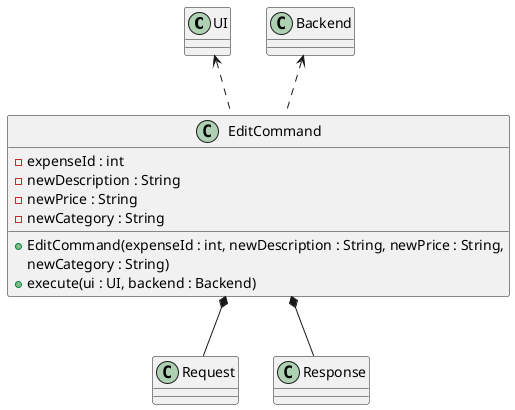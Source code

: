 @startuml
'https://plantuml.com/class-diagram

'abstract class AbstractList
'abstract AbstractCollection
'interface List
'interface Collection
'
'List <|-- AbstractList
'Collection <|-- AbstractCollection
'
UI <.. EditCommand
Backend <.. EditCommand
EditCommand *-- Request
EditCommand *-- Response

class EditCommand {
    - expenseId : int
    - newDescription : String
    - newPrice : String
    - newCategory : String
    + EditCommand(expenseId : int, newDescription : String, newPrice : String,
                newCategory : String)
    + execute(ui : UI, backend : Backend)
}

class Request {
}

class UI {
}

class Response{
}

class Backend{
}

@enduml